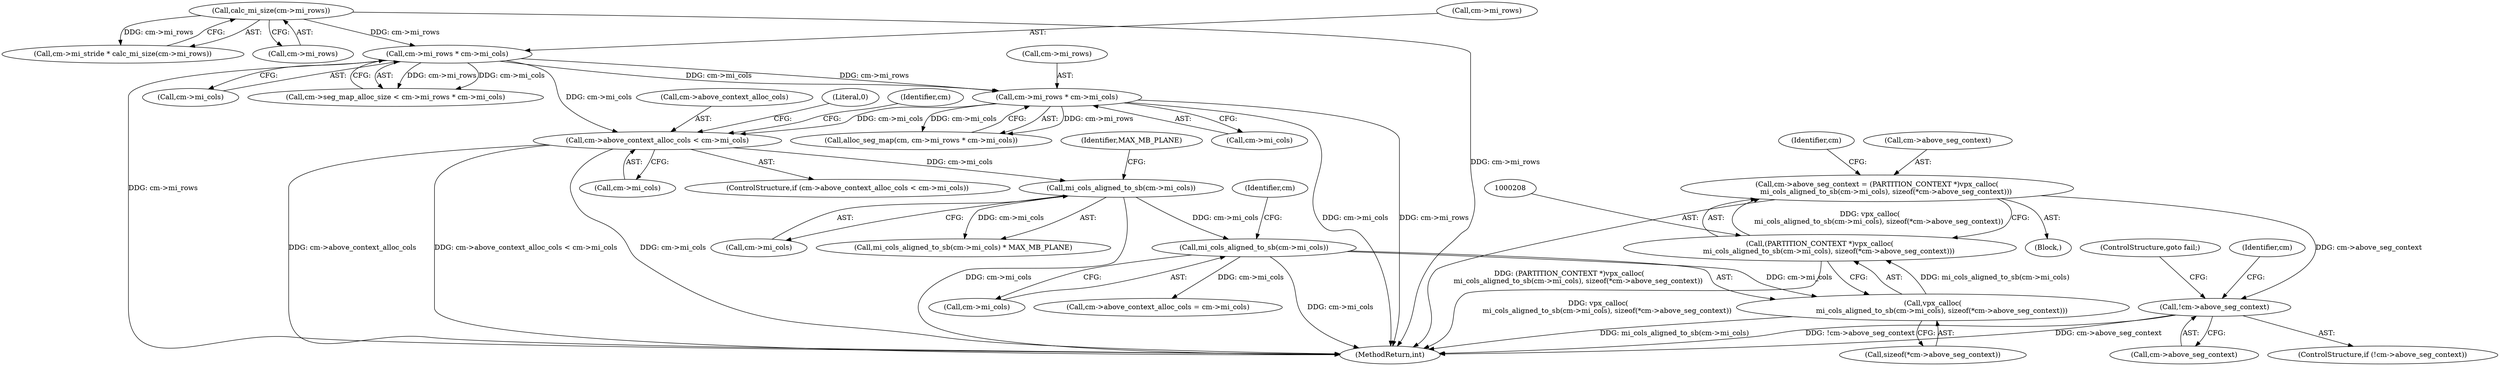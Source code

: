 digraph "0_Android_fdb1b40e7bb147c07bda988c9501ad223795d12d@pointer" {
"1000203" [label="(Call,cm->above_seg_context = (PARTITION_CONTEXT *)vpx_calloc(\n        mi_cols_aligned_to_sb(cm->mi_cols), sizeof(*cm->above_seg_context)))"];
"1000207" [label="(Call,(PARTITION_CONTEXT *)vpx_calloc(\n        mi_cols_aligned_to_sb(cm->mi_cols), sizeof(*cm->above_seg_context)))"];
"1000209" [label="(Call,vpx_calloc(\n        mi_cols_aligned_to_sb(cm->mi_cols), sizeof(*cm->above_seg_context)))"];
"1000210" [label="(Call,mi_cols_aligned_to_sb(cm->mi_cols))"];
"1000183" [label="(Call,mi_cols_aligned_to_sb(cm->mi_cols))"];
"1000161" [label="(Call,cm->above_context_alloc_cols < cm->mi_cols)"];
"1000139" [label="(Call,cm->mi_rows * cm->mi_cols)"];
"1000116" [label="(Call,calc_mi_size(cm->mi_rows))"];
"1000152" [label="(Call,cm->mi_rows * cm->mi_cols)"];
"1000220" [label="(Call,!cm->above_seg_context)"];
"1000183" [label="(Call,mi_cols_aligned_to_sb(cm->mi_cols))"];
"1000221" [label="(Call,cm->above_seg_context)"];
"1000209" [label="(Call,vpx_calloc(\n        mi_cols_aligned_to_sb(cm->mi_cols), sizeof(*cm->above_seg_context)))"];
"1000210" [label="(Call,mi_cols_aligned_to_sb(cm->mi_cols))"];
"1000187" [label="(Identifier,MAX_MB_PLANE)"];
"1000227" [label="(Identifier,cm)"];
"1000211" [label="(Call,cm->mi_cols)"];
"1000150" [label="(Call,alloc_seg_map(cm, cm->mi_rows * cm->mi_cols))"];
"1000182" [label="(Call,mi_cols_aligned_to_sb(cm->mi_cols) * MAX_MB_PLANE)"];
"1000219" [label="(ControlStructure,if (!cm->above_seg_context))"];
"1000156" [label="(Call,cm->mi_cols)"];
"1000222" [label="(Identifier,cm)"];
"1000214" [label="(Call,sizeof(*cm->above_seg_context))"];
"1000143" [label="(Call,cm->mi_cols)"];
"1000171" [label="(Identifier,cm)"];
"1000162" [label="(Call,cm->above_context_alloc_cols)"];
"1000165" [label="(Call,cm->mi_cols)"];
"1000112" [label="(Call,cm->mi_stride * calc_mi_size(cm->mi_rows))"];
"1000140" [label="(Call,cm->mi_rows)"];
"1000233" [label="(Literal,0)"];
"1000135" [label="(Call,cm->seg_map_alloc_size < cm->mi_rows * cm->mi_cols)"];
"1000168" [label="(Block,)"];
"1000116" [label="(Call,calc_mi_size(cm->mi_rows))"];
"1000152" [label="(Call,cm->mi_rows * cm->mi_cols)"];
"1000153" [label="(Call,cm->mi_rows)"];
"1000224" [label="(ControlStructure,goto fail;)"];
"1000161" [label="(Call,cm->above_context_alloc_cols < cm->mi_cols)"];
"1000217" [label="(Identifier,cm)"];
"1000117" [label="(Call,cm->mi_rows)"];
"1000139" [label="(Call,cm->mi_rows * cm->mi_cols)"];
"1000220" [label="(Call,!cm->above_seg_context)"];
"1000207" [label="(Call,(PARTITION_CONTEXT *)vpx_calloc(\n        mi_cols_aligned_to_sb(cm->mi_cols), sizeof(*cm->above_seg_context)))"];
"1000203" [label="(Call,cm->above_seg_context = (PARTITION_CONTEXT *)vpx_calloc(\n        mi_cols_aligned_to_sb(cm->mi_cols), sizeof(*cm->above_seg_context)))"];
"1000204" [label="(Call,cm->above_seg_context)"];
"1000160" [label="(ControlStructure,if (cm->above_context_alloc_cols < cm->mi_cols))"];
"1000225" [label="(Call,cm->above_context_alloc_cols = cm->mi_cols)"];
"1000243" [label="(MethodReturn,int)"];
"1000184" [label="(Call,cm->mi_cols)"];
"1000203" -> "1000168"  [label="AST: "];
"1000203" -> "1000207"  [label="CFG: "];
"1000204" -> "1000203"  [label="AST: "];
"1000207" -> "1000203"  [label="AST: "];
"1000222" -> "1000203"  [label="CFG: "];
"1000203" -> "1000243"  [label="DDG: (PARTITION_CONTEXT *)vpx_calloc(\n        mi_cols_aligned_to_sb(cm->mi_cols), sizeof(*cm->above_seg_context))"];
"1000207" -> "1000203"  [label="DDG: vpx_calloc(\n        mi_cols_aligned_to_sb(cm->mi_cols), sizeof(*cm->above_seg_context))"];
"1000203" -> "1000220"  [label="DDG: cm->above_seg_context"];
"1000207" -> "1000209"  [label="CFG: "];
"1000208" -> "1000207"  [label="AST: "];
"1000209" -> "1000207"  [label="AST: "];
"1000207" -> "1000243"  [label="DDG: vpx_calloc(\n        mi_cols_aligned_to_sb(cm->mi_cols), sizeof(*cm->above_seg_context))"];
"1000209" -> "1000207"  [label="DDG: mi_cols_aligned_to_sb(cm->mi_cols)"];
"1000209" -> "1000214"  [label="CFG: "];
"1000210" -> "1000209"  [label="AST: "];
"1000214" -> "1000209"  [label="AST: "];
"1000209" -> "1000243"  [label="DDG: mi_cols_aligned_to_sb(cm->mi_cols)"];
"1000210" -> "1000209"  [label="DDG: cm->mi_cols"];
"1000210" -> "1000211"  [label="CFG: "];
"1000211" -> "1000210"  [label="AST: "];
"1000217" -> "1000210"  [label="CFG: "];
"1000210" -> "1000243"  [label="DDG: cm->mi_cols"];
"1000183" -> "1000210"  [label="DDG: cm->mi_cols"];
"1000210" -> "1000225"  [label="DDG: cm->mi_cols"];
"1000183" -> "1000182"  [label="AST: "];
"1000183" -> "1000184"  [label="CFG: "];
"1000184" -> "1000183"  [label="AST: "];
"1000187" -> "1000183"  [label="CFG: "];
"1000183" -> "1000243"  [label="DDG: cm->mi_cols"];
"1000183" -> "1000182"  [label="DDG: cm->mi_cols"];
"1000161" -> "1000183"  [label="DDG: cm->mi_cols"];
"1000161" -> "1000160"  [label="AST: "];
"1000161" -> "1000165"  [label="CFG: "];
"1000162" -> "1000161"  [label="AST: "];
"1000165" -> "1000161"  [label="AST: "];
"1000171" -> "1000161"  [label="CFG: "];
"1000233" -> "1000161"  [label="CFG: "];
"1000161" -> "1000243"  [label="DDG: cm->above_context_alloc_cols"];
"1000161" -> "1000243"  [label="DDG: cm->above_context_alloc_cols < cm->mi_cols"];
"1000161" -> "1000243"  [label="DDG: cm->mi_cols"];
"1000139" -> "1000161"  [label="DDG: cm->mi_cols"];
"1000152" -> "1000161"  [label="DDG: cm->mi_cols"];
"1000139" -> "1000135"  [label="AST: "];
"1000139" -> "1000143"  [label="CFG: "];
"1000140" -> "1000139"  [label="AST: "];
"1000143" -> "1000139"  [label="AST: "];
"1000135" -> "1000139"  [label="CFG: "];
"1000139" -> "1000243"  [label="DDG: cm->mi_rows"];
"1000139" -> "1000135"  [label="DDG: cm->mi_rows"];
"1000139" -> "1000135"  [label="DDG: cm->mi_cols"];
"1000116" -> "1000139"  [label="DDG: cm->mi_rows"];
"1000139" -> "1000152"  [label="DDG: cm->mi_rows"];
"1000139" -> "1000152"  [label="DDG: cm->mi_cols"];
"1000116" -> "1000112"  [label="AST: "];
"1000116" -> "1000117"  [label="CFG: "];
"1000117" -> "1000116"  [label="AST: "];
"1000112" -> "1000116"  [label="CFG: "];
"1000116" -> "1000243"  [label="DDG: cm->mi_rows"];
"1000116" -> "1000112"  [label="DDG: cm->mi_rows"];
"1000152" -> "1000150"  [label="AST: "];
"1000152" -> "1000156"  [label="CFG: "];
"1000153" -> "1000152"  [label="AST: "];
"1000156" -> "1000152"  [label="AST: "];
"1000150" -> "1000152"  [label="CFG: "];
"1000152" -> "1000243"  [label="DDG: cm->mi_cols"];
"1000152" -> "1000243"  [label="DDG: cm->mi_rows"];
"1000152" -> "1000150"  [label="DDG: cm->mi_rows"];
"1000152" -> "1000150"  [label="DDG: cm->mi_cols"];
"1000220" -> "1000219"  [label="AST: "];
"1000220" -> "1000221"  [label="CFG: "];
"1000221" -> "1000220"  [label="AST: "];
"1000224" -> "1000220"  [label="CFG: "];
"1000227" -> "1000220"  [label="CFG: "];
"1000220" -> "1000243"  [label="DDG: cm->above_seg_context"];
"1000220" -> "1000243"  [label="DDG: !cm->above_seg_context"];
}
